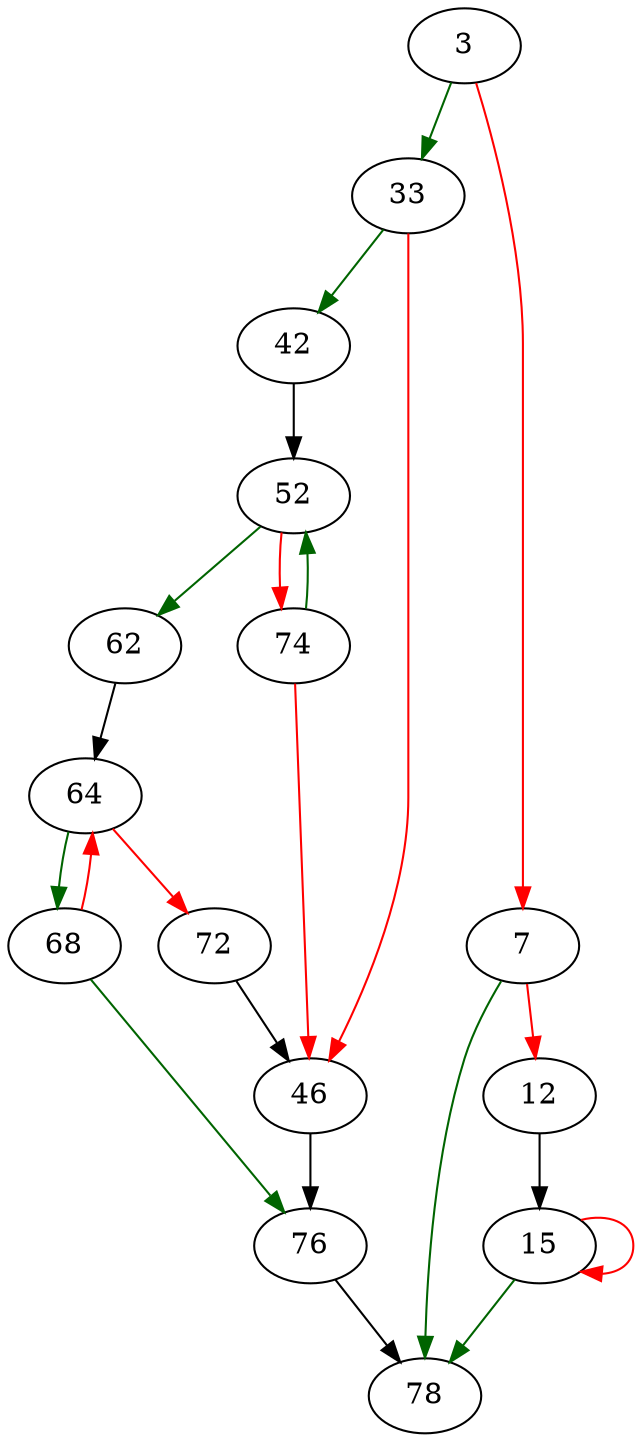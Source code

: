 strict digraph "randread" {
	// Node definitions.
	3 [entry=true];
	33;
	7;
	78;
	12;
	15;
	42;
	46;
	52;
	76;
	62;
	74;
	64;
	68;
	72;

	// Edge definitions.
	3 -> 33 [
		color=darkgreen
		cond=true
	];
	3 -> 7 [
		color=red
		cond=false
	];
	33 -> 42 [
		color=darkgreen
		cond=true
	];
	33 -> 46 [
		color=red
		cond=false
	];
	7 -> 78 [
		color=darkgreen
		cond=true
	];
	7 -> 12 [
		color=red
		cond=false
	];
	12 -> 15;
	15 -> 78 [
		color=darkgreen
		cond=true
	];
	15 -> 15 [
		color=red
		cond=false
	];
	42 -> 52;
	46 -> 76;
	52 -> 62 [
		color=darkgreen
		cond=true
	];
	52 -> 74 [
		color=red
		cond=false
	];
	76 -> 78;
	62 -> 64;
	74 -> 46 [
		color=red
		cond=false
	];
	74 -> 52 [
		color=darkgreen
		cond=true
	];
	64 -> 68 [
		color=darkgreen
		cond=true
	];
	64 -> 72 [
		color=red
		cond=false
	];
	68 -> 76 [
		color=darkgreen
		cond=true
	];
	68 -> 64 [
		color=red
		cond=false
	];
	72 -> 46;
}